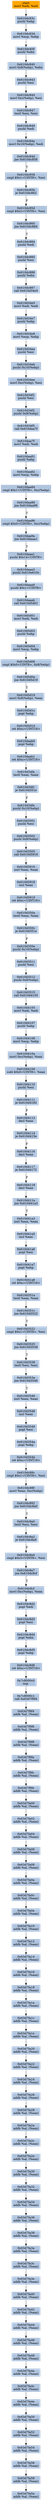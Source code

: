 digraph G {
node[shape=rectangle,style=filled,fillcolor=lightsteelblue,color=lightsteelblue]
bgcolor="transparent"
a0x610dc83amovl_edi_edi[label="start\nmovl %edi, %edi",color="lightgrey",fillcolor="orange"];
a0x610dc83cpushl_ebp[label="0x610dc83c\npushl %ebp"];
a0x610dc83dmovl_esp_ebp[label="0x610dc83d\nmovl %esp, %ebp"];
a0x610dc83fpushl_ebx[label="0x610dc83f\npushl %ebx"];
a0x610dc840movl_0x8ebp__ebx[label="0x610dc840\nmovl 0x8(%ebp), %ebx"];
a0x610dc843pushl_esi[label="0x610dc843\npushl %esi"];
a0x610dc844movl_0xcebp__esi[label="0x610dc844\nmovl 0xc(%ebp), %esi"];
a0x610dc847testl_esi_esi[label="0x610dc847\ntestl %esi, %esi"];
a0x610dc849pushl_edi[label="0x610dc849\npushl %edi"];
a0x610dc84amovl_0x10ebp__edi[label="0x610dc84a\nmovl 0x10(%ebp), %edi"];
a0x610dc84djne_0x610dc858[label="0x610dc84d\njne 0x610dc858"];
a0x610dc858cmpl_0x1UINT8_esi[label="0x610dc858\ncmpl $0x1<UINT8>, %esi"];
a0x610dc85bje_0x610dc862[label="0x610dc85b\nje 0x610dc862"];
a0x610dc85dcmpl_0x2UINT8_esi[label="0x610dc85d\ncmpl $0x2<UINT8>, %esi"];
a0x610dc860jne_0x610dc884[label="0x610dc860\njne 0x610dc884"];
a0x610dc884pushl_edi[label="0x610dc884\npushl %edi"];
a0x610dc885pushl_esi[label="0x610dc885\npushl %esi"];
a0x610dc886pushl_ebx[label="0x610dc886\npushl %ebx"];
a0x610dc887call_0x610d34e5[label="0x610dc887\ncall 0x610d34e5"];
a0x610d34e5movl_edi_edi[label="0x610d34e5\nmovl %edi, %edi"];
a0x610d34e7pushl_ebp[label="0x610d34e7\npushl %ebp"];
a0x610d34e8movl_esp_ebp[label="0x610d34e8\nmovl %esp, %ebp"];
a0x610d34eapushl_esi[label="0x610d34ea\npushl %esi"];
a0x610d34ebpushl_0x10ebp_[label="0x610d34eb\npushl 0x10(%ebp)"];
a0x610d34eemovl_0xcebp__esi[label="0x610d34ee\nmovl 0xc(%ebp), %esi"];
a0x610d34f1pushl_esi[label="0x610d34f1\npushl %esi"];
a0x610d34f2pushl_0x8ebp_[label="0x610d34f2\npushl 0x8(%ebp)"];
a0x610d34f5call_0x610daa7f[label="0x610d34f5\ncall 0x610daa7f"];
a0x610daa7fmovl_edi_edi[label="0x610daa7f\nmovl %edi, %edi"];
a0x610daa81pushl_ebp[label="0x610daa81\npushl %ebp"];
a0x610daa82movl_esp_ebp[label="0x610daa82\nmovl %esp, %ebp"];
a0x610daa84cmpl_0x1UINT8_0xcebp_[label="0x610daa84\ncmpl $0x1<UINT8>, 0xc(%ebp)"];
a0x610daa88jne_0x610daa96[label="0x610daa88\njne 0x610daa96"];
a0x610daa96cmpl_0x0UINT8_0xcebp_[label="0x610daa96\ncmpl $0x0<UINT8>, 0xc(%ebp)"];
a0x610daa9ajne_0x610daaa1[label="0x610daa9a\njne 0x610daaa1"];
a0x610daaa1pushl_0x14UINT8[label="0x610daaa1\npushl $0x14<UINT8>"];
a0x610daaa3pushl_0x610e610c[label="0x610daaa3\npushl 0x610e610c"];
a0x610daaa9pushl_0x1UINT8[label="0x610daaa9\npushl $0x1<UINT8>"];
a0x610daaabcall_0x610d5d01[label="0x610daaab\ncall 0x610d5d01"];
a0x610d5d01movl_edi_edi[label="0x610d5d01\nmovl %edi, %edi"];
a0x610d5d03pushl_ebp[label="0x610d5d03\npushl %ebp"];
a0x610d5d04movl_esp_ebp[label="0x610d5d04\nmovl %esp, %ebp"];
a0x610d5d06cmpl_0x0UINT8_0x8ebp_[label="0x610d5d06\ncmpl $0x0<UINT8>, 0x8(%ebp)"];
a0x610d5d0ajne_0x610d5d19[label="0x610d5d0a\njne 0x610d5d19"];
a0x610d5d19movl_0x8ebp__eax[label="0x610d5d19\nmovl 0x8(%ebp), %eax"];
a0x610d5d1cpopl_ebp[label="0x610d5d1c\npopl %ebp"];
a0x610d5d1dret_0xcUINT16[label="0x610d5d1d\nret $0xc<UINT16>"];
a0x610daab0popl_ebp[label="0x610daab0\npopl %ebp"];
a0x610daab1ret_0xcUINT16[label="0x610daab1\nret $0xc<UINT16>"];
a0x610d34fatestl_eax_eax[label="0x610d34fa\ntestl %eax, %eax"];
a0x610d34fcje_0x610d351e[label="0x610d34fc\nje 0x610d351e"];
a0x610d34fepushl_0x10ebp_[label="0x610d34fe\npushl 0x10(%ebp)"];
a0x610d3501pushl_esi[label="0x610d3501\npushl %esi"];
a0x610d3502pushl_0x8ebp_[label="0x610d3502\npushl 0x8(%ebp)"];
a0x610d3505call_0x610d5916[label="0x610d3505\ncall 0x610d5916"];
a0x610d5916xorl_eax_eax[label="0x610d5916\nxorl %eax, %eax"];
a0x610d5918incl_eax[label="0x610d5918\nincl %eax"];
a0x610d5919ret_0xcUINT16[label="0x610d5919\nret $0xc<UINT16>"];
a0x610d350atestl_eax_eax[label="0x610d350a\ntestl %eax, %eax"];
a0x610d350cje_0x610d351e[label="0x610d350c\nje 0x610d351e"];
a0x610d350epushl_0x10ebp_[label="0x610d350e\npushl 0x10(%ebp)"];
a0x610d3511pushl_esi[label="0x610d3511\npushl %esi"];
a0x610d3512pushl_0x8ebp_[label="0x610d3512\npushl 0x8(%ebp)"];
a0x610d3515call_0x610d4105[label="0x610d3515\ncall 0x610d4105"];
a0x610d4105movl_edi_edi[label="0x610d4105\nmovl %edi, %edi"];
a0x610d4107pushl_ebp[label="0x610d4107\npushl %ebp"];
a0x610d4108movl_esp_ebp[label="0x610d4108\nmovl %esp, %ebp"];
a0x610d410amovl_0xcebp__eax[label="0x610d410a\nmovl 0xc(%ebp), %eax"];
a0x610d410dsubl_0x0UINT8_eax[label="0x610d410d\nsubl $0x0<UINT8>, %eax"];
a0x610d4110pushl_esi[label="0x610d4110\npushl %esi"];
a0x610d4111je_0x610d4182[label="0x610d4111\nje 0x610d4182"];
a0x610d4113decl_eax[label="0x610d4113\ndecl %eax"];
a0x610d4114je_0x610d415e[label="0x610d4114\nje 0x610d415e"];
a0x610d4116decl_eax[label="0x610d4116\ndecl %eax"];
a0x610d4117je_0x610d4172[label="0x610d4117\nje 0x610d4172"];
a0x610d4119decl_eax[label="0x610d4119\ndecl %eax"];
a0x610d411ajne_0x610d41a3[label="0x610d411a\njne 0x610d41a3"];
a0x610d41a3xorl_eax_eax[label="0x610d41a3\nxorl %eax, %eax"];
a0x610d41a5incl_eax[label="0x610d41a5\nincl %eax"];
a0x610d41a6popl_esi[label="0x610d41a6\npopl %esi"];
a0x610d41a7popl_ebp[label="0x610d41a7\npopl %ebp"];
a0x610d41a8ret_0xcUINT16[label="0x610d41a8\nret $0xc<UINT16>"];
a0x610d351atestl_eax_eax[label="0x610d351a\ntestl %eax, %eax"];
a0x610d351cjne_0x610d3522[label="0x610d351c\njne 0x610d3522"];
a0x610d3522cmpl_0x1UINT8_esi[label="0x610d3522\ncmpl $0x1<UINT8>, %esi"];
a0x610d3525jne_0x610d3538[label="0x610d3525\njne 0x610d3538"];
a0x610d3538testl_esi_esi[label="0x610d3538\ntestl %esi, %esi"];
a0x610d353ajne_0x610d3546[label="0x610d353a\njne 0x610d3546"];
a0x610d3546xorl_eax_eax[label="0x610d3546\nxorl %eax, %eax"];
a0x610d3548incl_eax[label="0x610d3548\nincl %eax"];
a0x610d3549popl_esi[label="0x610d3549\npopl %esi"];
a0x610d354apopl_ebp[label="0x610d354a\npopl %ebp"];
a0x610d354bret_0xcUINT16[label="0x610d354b\nret $0xc<UINT16>"];
a0x610dc88ccmpl_0x1UINT8_esi[label="0x610dc88c\ncmpl $0x1<UINT8>, %esi"];
a0x610dc88fmovl_eax_0xcebp_[label="0x610dc88f\nmovl %eax, 0xc(%ebp)"];
a0x610dc892jne_0x610dc8a0[label="0x610dc892\njne 0x610dc8a0"];
a0x610dc8a0testl_esi_esi[label="0x610dc8a0\ntestl %esi, %esi"];
a0x610dc8a2je_0x610dc8a9[label="0x610dc8a2\nje 0x610dc8a9"];
a0x610dc8a4cmpl_0x3UINT8_esi[label="0x610dc8a4\ncmpl $0x3<UINT8>, %esi"];
a0x610dc8a7jne_0x610dc8cf[label="0x610dc8a7\njne 0x610dc8cf"];
a0x610dc8cfmovl_0xcebp__eax[label="0x610dc8cf\nmovl 0xc(%ebp), %eax"];
a0x610dc8d2popl_edi[label="0x610dc8d2\npopl %edi"];
a0x610dc8d3popl_esi[label="0x610dc8d3\npopl %esi"];
a0x610dc8d4popl_ebx[label="0x610dc8d4\npopl %ebx"];
a0x610dc8d5popl_ebp[label="0x610dc8d5\npopl %ebp"];
a0x610dc8d6ret_0xcUINT16[label="0x610dc8d6\nret $0xc<UINT16>"];
a0x7c8000c0nop_[label="0x7c8000c0\nnop "];
a0x7c8000c1call_0x63d7f9f4[label="0x7c8000c1\ncall 0x63d7f9f4"];
a0x63d7f9f4addb_al_eax_[label="0x63d7f9f4\naddb %al, (%eax)"];
a0x63d7f9f6addb_al_eax_[label="0x63d7f9f6\naddb %al, (%eax)"];
a0x63d7f9f8addb_al_eax_[label="0x63d7f9f8\naddb %al, (%eax)"];
a0x63d7f9faaddb_al_eax_[label="0x63d7f9fa\naddb %al, (%eax)"];
a0x63d7f9fcaddb_al_eax_[label="0x63d7f9fc\naddb %al, (%eax)"];
a0x63d7f9feaddb_al_eax_[label="0x63d7f9fe\naddb %al, (%eax)"];
a0x63d7fa00addb_al_eax_[label="0x63d7fa00\naddb %al, (%eax)"];
a0x63d7fa02addb_al_eax_[label="0x63d7fa02\naddb %al, (%eax)"];
a0x63d7fa04addb_al_eax_[label="0x63d7fa04\naddb %al, (%eax)"];
a0x63d7fa06addb_al_eax_[label="0x63d7fa06\naddb %al, (%eax)"];
a0x63d7fa08addb_al_eax_[label="0x63d7fa08\naddb %al, (%eax)"];
a0x63d7fa0aaddb_al_eax_[label="0x63d7fa0a\naddb %al, (%eax)"];
a0x63d7fa0caddb_al_eax_[label="0x63d7fa0c\naddb %al, (%eax)"];
a0x63d7fa0eaddb_al_eax_[label="0x63d7fa0e\naddb %al, (%eax)"];
a0x63d7fa10addb_al_eax_[label="0x63d7fa10\naddb %al, (%eax)"];
a0x63d7fa12addb_al_eax_[label="0x63d7fa12\naddb %al, (%eax)"];
a0x63d7fa14addb_al_eax_[label="0x63d7fa14\naddb %al, (%eax)"];
a0x63d7fa16addb_al_eax_[label="0x63d7fa16\naddb %al, (%eax)"];
a0x63d7fa18addb_al_eax_[label="0x63d7fa18\naddb %al, (%eax)"];
a0x63d7fa1aaddb_al_eax_[label="0x63d7fa1a\naddb %al, (%eax)"];
a0x63d7fa1caddb_al_eax_[label="0x63d7fa1c\naddb %al, (%eax)"];
a0x63d7fa1eaddb_al_eax_[label="0x63d7fa1e\naddb %al, (%eax)"];
a0x63d7fa20addb_al_eax_[label="0x63d7fa20\naddb %al, (%eax)"];
a0x63d7fa22addb_al_eax_[label="0x63d7fa22\naddb %al, (%eax)"];
a0x63d7fa24addb_al_eax_[label="0x63d7fa24\naddb %al, (%eax)"];
a0x63d7fa26addb_al_eax_[label="0x63d7fa26\naddb %al, (%eax)"];
a0x63d7fa28addb_al_eax_[label="0x63d7fa28\naddb %al, (%eax)"];
a0x63d7fa2aaddb_al_eax_[label="0x63d7fa2a\naddb %al, (%eax)"];
a0x63d7fa2caddb_al_eax_[label="0x63d7fa2c\naddb %al, (%eax)"];
a0x63d7fa2eaddb_al_eax_[label="0x63d7fa2e\naddb %al, (%eax)"];
a0x63d7fa30addb_al_eax_[label="0x63d7fa30\naddb %al, (%eax)"];
a0x63d7fa32addb_al_eax_[label="0x63d7fa32\naddb %al, (%eax)"];
a0x63d7fa34addb_al_eax_[label="0x63d7fa34\naddb %al, (%eax)"];
a0x63d7fa36addb_al_eax_[label="0x63d7fa36\naddb %al, (%eax)"];
a0x63d7fa38addb_al_eax_[label="0x63d7fa38\naddb %al, (%eax)"];
a0x63d7fa3aaddb_al_eax_[label="0x63d7fa3a\naddb %al, (%eax)"];
a0x63d7fa3caddb_al_eax_[label="0x63d7fa3c\naddb %al, (%eax)"];
a0x63d7fa3eaddb_al_eax_[label="0x63d7fa3e\naddb %al, (%eax)"];
a0x63d7fa40addb_al_eax_[label="0x63d7fa40\naddb %al, (%eax)"];
a0x63d7fa42addb_al_eax_[label="0x63d7fa42\naddb %al, (%eax)"];
a0x63d7fa44addb_al_eax_[label="0x63d7fa44\naddb %al, (%eax)"];
a0x63d7fa46addb_al_eax_[label="0x63d7fa46\naddb %al, (%eax)"];
a0x63d7fa48addb_al_eax_[label="0x63d7fa48\naddb %al, (%eax)"];
a0x63d7fa4aaddb_al_eax_[label="0x63d7fa4a\naddb %al, (%eax)"];
a0x63d7fa4caddb_al_eax_[label="0x63d7fa4c\naddb %al, (%eax)"];
a0x63d7fa4eaddb_al_eax_[label="0x63d7fa4e\naddb %al, (%eax)"];
a0x63d7fa50addb_al_eax_[label="0x63d7fa50\naddb %al, (%eax)"];
a0x63d7fa52addb_al_eax_[label="0x63d7fa52\naddb %al, (%eax)"];
a0x63d7fa54addb_al_eax_[label="0x63d7fa54\naddb %al, (%eax)"];
a0x63d7fa56addb_al_eax_[label="0x63d7fa56\naddb %al, (%eax)"];
a0x63d7fa58addb_al_eax_[label="0x63d7fa58\naddb %al, (%eax)"];
a0x63d7fa5aaddb_al_eax_[label="0x63d7fa5a\naddb %al, (%eax)"];
a0x610dc83amovl_edi_edi -> a0x610dc83cpushl_ebp [color="#000000"];
a0x610dc83cpushl_ebp -> a0x610dc83dmovl_esp_ebp [color="#000000"];
a0x610dc83dmovl_esp_ebp -> a0x610dc83fpushl_ebx [color="#000000"];
a0x610dc83fpushl_ebx -> a0x610dc840movl_0x8ebp__ebx [color="#000000"];
a0x610dc840movl_0x8ebp__ebx -> a0x610dc843pushl_esi [color="#000000"];
a0x610dc843pushl_esi -> a0x610dc844movl_0xcebp__esi [color="#000000"];
a0x610dc844movl_0xcebp__esi -> a0x610dc847testl_esi_esi [color="#000000"];
a0x610dc847testl_esi_esi -> a0x610dc849pushl_edi [color="#000000"];
a0x610dc849pushl_edi -> a0x610dc84amovl_0x10ebp__edi [color="#000000"];
a0x610dc84amovl_0x10ebp__edi -> a0x610dc84djne_0x610dc858 [color="#000000"];
a0x610dc84djne_0x610dc858 -> a0x610dc858cmpl_0x1UINT8_esi [color="#000000",label="T"];
a0x610dc858cmpl_0x1UINT8_esi -> a0x610dc85bje_0x610dc862 [color="#000000"];
a0x610dc85bje_0x610dc862 -> a0x610dc85dcmpl_0x2UINT8_esi [color="#000000",label="F"];
a0x610dc85dcmpl_0x2UINT8_esi -> a0x610dc860jne_0x610dc884 [color="#000000"];
a0x610dc860jne_0x610dc884 -> a0x610dc884pushl_edi [color="#000000",label="T"];
a0x610dc884pushl_edi -> a0x610dc885pushl_esi [color="#000000"];
a0x610dc885pushl_esi -> a0x610dc886pushl_ebx [color="#000000"];
a0x610dc886pushl_ebx -> a0x610dc887call_0x610d34e5 [color="#000000"];
a0x610dc887call_0x610d34e5 -> a0x610d34e5movl_edi_edi [color="#000000"];
a0x610d34e5movl_edi_edi -> a0x610d34e7pushl_ebp [color="#000000"];
a0x610d34e7pushl_ebp -> a0x610d34e8movl_esp_ebp [color="#000000"];
a0x610d34e8movl_esp_ebp -> a0x610d34eapushl_esi [color="#000000"];
a0x610d34eapushl_esi -> a0x610d34ebpushl_0x10ebp_ [color="#000000"];
a0x610d34ebpushl_0x10ebp_ -> a0x610d34eemovl_0xcebp__esi [color="#000000"];
a0x610d34eemovl_0xcebp__esi -> a0x610d34f1pushl_esi [color="#000000"];
a0x610d34f1pushl_esi -> a0x610d34f2pushl_0x8ebp_ [color="#000000"];
a0x610d34f2pushl_0x8ebp_ -> a0x610d34f5call_0x610daa7f [color="#000000"];
a0x610d34f5call_0x610daa7f -> a0x610daa7fmovl_edi_edi [color="#000000"];
a0x610daa7fmovl_edi_edi -> a0x610daa81pushl_ebp [color="#000000"];
a0x610daa81pushl_ebp -> a0x610daa82movl_esp_ebp [color="#000000"];
a0x610daa82movl_esp_ebp -> a0x610daa84cmpl_0x1UINT8_0xcebp_ [color="#000000"];
a0x610daa84cmpl_0x1UINT8_0xcebp_ -> a0x610daa88jne_0x610daa96 [color="#000000"];
a0x610daa88jne_0x610daa96 -> a0x610daa96cmpl_0x0UINT8_0xcebp_ [color="#000000",label="T"];
a0x610daa96cmpl_0x0UINT8_0xcebp_ -> a0x610daa9ajne_0x610daaa1 [color="#000000"];
a0x610daa9ajne_0x610daaa1 -> a0x610daaa1pushl_0x14UINT8 [color="#000000",label="T"];
a0x610daaa1pushl_0x14UINT8 -> a0x610daaa3pushl_0x610e610c [color="#000000"];
a0x610daaa3pushl_0x610e610c -> a0x610daaa9pushl_0x1UINT8 [color="#000000"];
a0x610daaa9pushl_0x1UINT8 -> a0x610daaabcall_0x610d5d01 [color="#000000"];
a0x610daaabcall_0x610d5d01 -> a0x610d5d01movl_edi_edi [color="#000000"];
a0x610d5d01movl_edi_edi -> a0x610d5d03pushl_ebp [color="#000000"];
a0x610d5d03pushl_ebp -> a0x610d5d04movl_esp_ebp [color="#000000"];
a0x610d5d04movl_esp_ebp -> a0x610d5d06cmpl_0x0UINT8_0x8ebp_ [color="#000000"];
a0x610d5d06cmpl_0x0UINT8_0x8ebp_ -> a0x610d5d0ajne_0x610d5d19 [color="#000000"];
a0x610d5d0ajne_0x610d5d19 -> a0x610d5d19movl_0x8ebp__eax [color="#000000",label="T"];
a0x610d5d19movl_0x8ebp__eax -> a0x610d5d1cpopl_ebp [color="#000000"];
a0x610d5d1cpopl_ebp -> a0x610d5d1dret_0xcUINT16 [color="#000000"];
a0x610d5d1dret_0xcUINT16 -> a0x610daab0popl_ebp [color="#000000"];
a0x610daab0popl_ebp -> a0x610daab1ret_0xcUINT16 [color="#000000"];
a0x610daab1ret_0xcUINT16 -> a0x610d34fatestl_eax_eax [color="#000000"];
a0x610d34fatestl_eax_eax -> a0x610d34fcje_0x610d351e [color="#000000"];
a0x610d34fcje_0x610d351e -> a0x610d34fepushl_0x10ebp_ [color="#000000",label="F"];
a0x610d34fepushl_0x10ebp_ -> a0x610d3501pushl_esi [color="#000000"];
a0x610d3501pushl_esi -> a0x610d3502pushl_0x8ebp_ [color="#000000"];
a0x610d3502pushl_0x8ebp_ -> a0x610d3505call_0x610d5916 [color="#000000"];
a0x610d3505call_0x610d5916 -> a0x610d5916xorl_eax_eax [color="#000000"];
a0x610d5916xorl_eax_eax -> a0x610d5918incl_eax [color="#000000"];
a0x610d5918incl_eax -> a0x610d5919ret_0xcUINT16 [color="#000000"];
a0x610d5919ret_0xcUINT16 -> a0x610d350atestl_eax_eax [color="#000000"];
a0x610d350atestl_eax_eax -> a0x610d350cje_0x610d351e [color="#000000"];
a0x610d350cje_0x610d351e -> a0x610d350epushl_0x10ebp_ [color="#000000",label="F"];
a0x610d350epushl_0x10ebp_ -> a0x610d3511pushl_esi [color="#000000"];
a0x610d3511pushl_esi -> a0x610d3512pushl_0x8ebp_ [color="#000000"];
a0x610d3512pushl_0x8ebp_ -> a0x610d3515call_0x610d4105 [color="#000000"];
a0x610d3515call_0x610d4105 -> a0x610d4105movl_edi_edi [color="#000000"];
a0x610d4105movl_edi_edi -> a0x610d4107pushl_ebp [color="#000000"];
a0x610d4107pushl_ebp -> a0x610d4108movl_esp_ebp [color="#000000"];
a0x610d4108movl_esp_ebp -> a0x610d410amovl_0xcebp__eax [color="#000000"];
a0x610d410amovl_0xcebp__eax -> a0x610d410dsubl_0x0UINT8_eax [color="#000000"];
a0x610d410dsubl_0x0UINT8_eax -> a0x610d4110pushl_esi [color="#000000"];
a0x610d4110pushl_esi -> a0x610d4111je_0x610d4182 [color="#000000"];
a0x610d4111je_0x610d4182 -> a0x610d4113decl_eax [color="#000000",label="F"];
a0x610d4113decl_eax -> a0x610d4114je_0x610d415e [color="#000000"];
a0x610d4114je_0x610d415e -> a0x610d4116decl_eax [color="#000000",label="F"];
a0x610d4116decl_eax -> a0x610d4117je_0x610d4172 [color="#000000"];
a0x610d4117je_0x610d4172 -> a0x610d4119decl_eax [color="#000000",label="F"];
a0x610d4119decl_eax -> a0x610d411ajne_0x610d41a3 [color="#000000"];
a0x610d411ajne_0x610d41a3 -> a0x610d41a3xorl_eax_eax [color="#000000",label="T"];
a0x610d41a3xorl_eax_eax -> a0x610d41a5incl_eax [color="#000000"];
a0x610d41a5incl_eax -> a0x610d41a6popl_esi [color="#000000"];
a0x610d41a6popl_esi -> a0x610d41a7popl_ebp [color="#000000"];
a0x610d41a7popl_ebp -> a0x610d41a8ret_0xcUINT16 [color="#000000"];
a0x610d41a8ret_0xcUINT16 -> a0x610d351atestl_eax_eax [color="#000000"];
a0x610d351atestl_eax_eax -> a0x610d351cjne_0x610d3522 [color="#000000"];
a0x610d351cjne_0x610d3522 -> a0x610d3522cmpl_0x1UINT8_esi [color="#000000",label="T"];
a0x610d3522cmpl_0x1UINT8_esi -> a0x610d3525jne_0x610d3538 [color="#000000"];
a0x610d3525jne_0x610d3538 -> a0x610d3538testl_esi_esi [color="#000000",label="T"];
a0x610d3538testl_esi_esi -> a0x610d353ajne_0x610d3546 [color="#000000"];
a0x610d353ajne_0x610d3546 -> a0x610d3546xorl_eax_eax [color="#000000",label="T"];
a0x610d3546xorl_eax_eax -> a0x610d3548incl_eax [color="#000000"];
a0x610d3548incl_eax -> a0x610d3549popl_esi [color="#000000"];
a0x610d3549popl_esi -> a0x610d354apopl_ebp [color="#000000"];
a0x610d354apopl_ebp -> a0x610d354bret_0xcUINT16 [color="#000000"];
a0x610d354bret_0xcUINT16 -> a0x610dc88ccmpl_0x1UINT8_esi [color="#000000"];
a0x610dc88ccmpl_0x1UINT8_esi -> a0x610dc88fmovl_eax_0xcebp_ [color="#000000"];
a0x610dc88fmovl_eax_0xcebp_ -> a0x610dc892jne_0x610dc8a0 [color="#000000"];
a0x610dc892jne_0x610dc8a0 -> a0x610dc8a0testl_esi_esi [color="#000000",label="T"];
a0x610dc8a0testl_esi_esi -> a0x610dc8a2je_0x610dc8a9 [color="#000000"];
a0x610dc8a2je_0x610dc8a9 -> a0x610dc8a4cmpl_0x3UINT8_esi [color="#000000",label="F"];
a0x610dc8a4cmpl_0x3UINT8_esi -> a0x610dc8a7jne_0x610dc8cf [color="#000000"];
a0x610dc8a7jne_0x610dc8cf -> a0x610dc8cfmovl_0xcebp__eax [color="#000000",label="T"];
a0x610dc8cfmovl_0xcebp__eax -> a0x610dc8d2popl_edi [color="#000000"];
a0x610dc8d2popl_edi -> a0x610dc8d3popl_esi [color="#000000"];
a0x610dc8d3popl_esi -> a0x610dc8d4popl_ebx [color="#000000"];
a0x610dc8d4popl_ebx -> a0x610dc8d5popl_ebp [color="#000000"];
a0x610dc8d5popl_ebp -> a0x610dc8d6ret_0xcUINT16 [color="#000000"];
a0x610dc8d6ret_0xcUINT16 -> a0x7c8000c0nop_ [color="#000000"];
a0x7c8000c0nop_ -> a0x7c8000c1call_0x63d7f9f4 [color="#000000"];
a0x7c8000c1call_0x63d7f9f4 -> a0x63d7f9f4addb_al_eax_ [color="#000000"];
a0x63d7f9f4addb_al_eax_ -> a0x63d7f9f6addb_al_eax_ [color="#000000"];
a0x63d7f9f6addb_al_eax_ -> a0x63d7f9f8addb_al_eax_ [color="#000000"];
a0x63d7f9f8addb_al_eax_ -> a0x63d7f9faaddb_al_eax_ [color="#000000"];
a0x63d7f9faaddb_al_eax_ -> a0x63d7f9fcaddb_al_eax_ [color="#000000"];
a0x63d7f9fcaddb_al_eax_ -> a0x63d7f9feaddb_al_eax_ [color="#000000"];
a0x63d7f9feaddb_al_eax_ -> a0x63d7fa00addb_al_eax_ [color="#000000"];
a0x63d7fa00addb_al_eax_ -> a0x63d7fa02addb_al_eax_ [color="#000000"];
a0x63d7fa02addb_al_eax_ -> a0x63d7fa04addb_al_eax_ [color="#000000"];
a0x63d7fa04addb_al_eax_ -> a0x63d7fa06addb_al_eax_ [color="#000000"];
a0x63d7fa06addb_al_eax_ -> a0x63d7fa08addb_al_eax_ [color="#000000"];
a0x63d7fa08addb_al_eax_ -> a0x63d7fa0aaddb_al_eax_ [color="#000000"];
a0x63d7fa0aaddb_al_eax_ -> a0x63d7fa0caddb_al_eax_ [color="#000000"];
a0x63d7fa0caddb_al_eax_ -> a0x63d7fa0eaddb_al_eax_ [color="#000000"];
a0x63d7fa0eaddb_al_eax_ -> a0x63d7fa10addb_al_eax_ [color="#000000"];
a0x63d7fa10addb_al_eax_ -> a0x63d7fa12addb_al_eax_ [color="#000000"];
a0x63d7fa12addb_al_eax_ -> a0x63d7fa14addb_al_eax_ [color="#000000"];
a0x63d7fa14addb_al_eax_ -> a0x63d7fa16addb_al_eax_ [color="#000000"];
a0x63d7fa16addb_al_eax_ -> a0x63d7fa18addb_al_eax_ [color="#000000"];
a0x63d7fa18addb_al_eax_ -> a0x63d7fa1aaddb_al_eax_ [color="#000000"];
a0x63d7fa1aaddb_al_eax_ -> a0x63d7fa1caddb_al_eax_ [color="#000000"];
a0x63d7fa1caddb_al_eax_ -> a0x63d7fa1eaddb_al_eax_ [color="#000000"];
a0x63d7fa1eaddb_al_eax_ -> a0x63d7fa20addb_al_eax_ [color="#000000"];
a0x63d7fa20addb_al_eax_ -> a0x63d7fa22addb_al_eax_ [color="#000000"];
a0x63d7fa22addb_al_eax_ -> a0x63d7fa24addb_al_eax_ [color="#000000"];
a0x63d7fa24addb_al_eax_ -> a0x63d7fa26addb_al_eax_ [color="#000000"];
a0x63d7fa26addb_al_eax_ -> a0x63d7fa28addb_al_eax_ [color="#000000"];
a0x63d7fa28addb_al_eax_ -> a0x63d7fa2aaddb_al_eax_ [color="#000000"];
a0x63d7fa2aaddb_al_eax_ -> a0x63d7fa2caddb_al_eax_ [color="#000000"];
a0x63d7fa2caddb_al_eax_ -> a0x63d7fa2eaddb_al_eax_ [color="#000000"];
a0x63d7fa2eaddb_al_eax_ -> a0x63d7fa30addb_al_eax_ [color="#000000"];
a0x63d7fa30addb_al_eax_ -> a0x63d7fa32addb_al_eax_ [color="#000000"];
a0x63d7fa32addb_al_eax_ -> a0x63d7fa34addb_al_eax_ [color="#000000"];
a0x63d7fa34addb_al_eax_ -> a0x63d7fa36addb_al_eax_ [color="#000000"];
a0x63d7fa36addb_al_eax_ -> a0x63d7fa38addb_al_eax_ [color="#000000"];
a0x63d7fa38addb_al_eax_ -> a0x63d7fa3aaddb_al_eax_ [color="#000000"];
a0x63d7fa3aaddb_al_eax_ -> a0x63d7fa3caddb_al_eax_ [color="#000000"];
a0x63d7fa3caddb_al_eax_ -> a0x63d7fa3eaddb_al_eax_ [color="#000000"];
a0x63d7fa3eaddb_al_eax_ -> a0x63d7fa40addb_al_eax_ [color="#000000"];
a0x63d7fa40addb_al_eax_ -> a0x63d7fa42addb_al_eax_ [color="#000000"];
a0x63d7fa42addb_al_eax_ -> a0x63d7fa44addb_al_eax_ [color="#000000"];
a0x63d7fa44addb_al_eax_ -> a0x63d7fa46addb_al_eax_ [color="#000000"];
a0x63d7fa46addb_al_eax_ -> a0x63d7fa48addb_al_eax_ [color="#000000"];
a0x63d7fa48addb_al_eax_ -> a0x63d7fa4aaddb_al_eax_ [color="#000000"];
a0x63d7fa4aaddb_al_eax_ -> a0x63d7fa4caddb_al_eax_ [color="#000000"];
a0x63d7fa4caddb_al_eax_ -> a0x63d7fa4eaddb_al_eax_ [color="#000000"];
a0x63d7fa4eaddb_al_eax_ -> a0x63d7fa50addb_al_eax_ [color="#000000"];
a0x63d7fa50addb_al_eax_ -> a0x63d7fa52addb_al_eax_ [color="#000000"];
a0x63d7fa52addb_al_eax_ -> a0x63d7fa54addb_al_eax_ [color="#000000"];
a0x63d7fa54addb_al_eax_ -> a0x63d7fa56addb_al_eax_ [color="#000000"];
a0x63d7fa56addb_al_eax_ -> a0x63d7fa58addb_al_eax_ [color="#000000"];
a0x63d7fa58addb_al_eax_ -> a0x63d7fa5aaddb_al_eax_ [color="#000000"];
}
